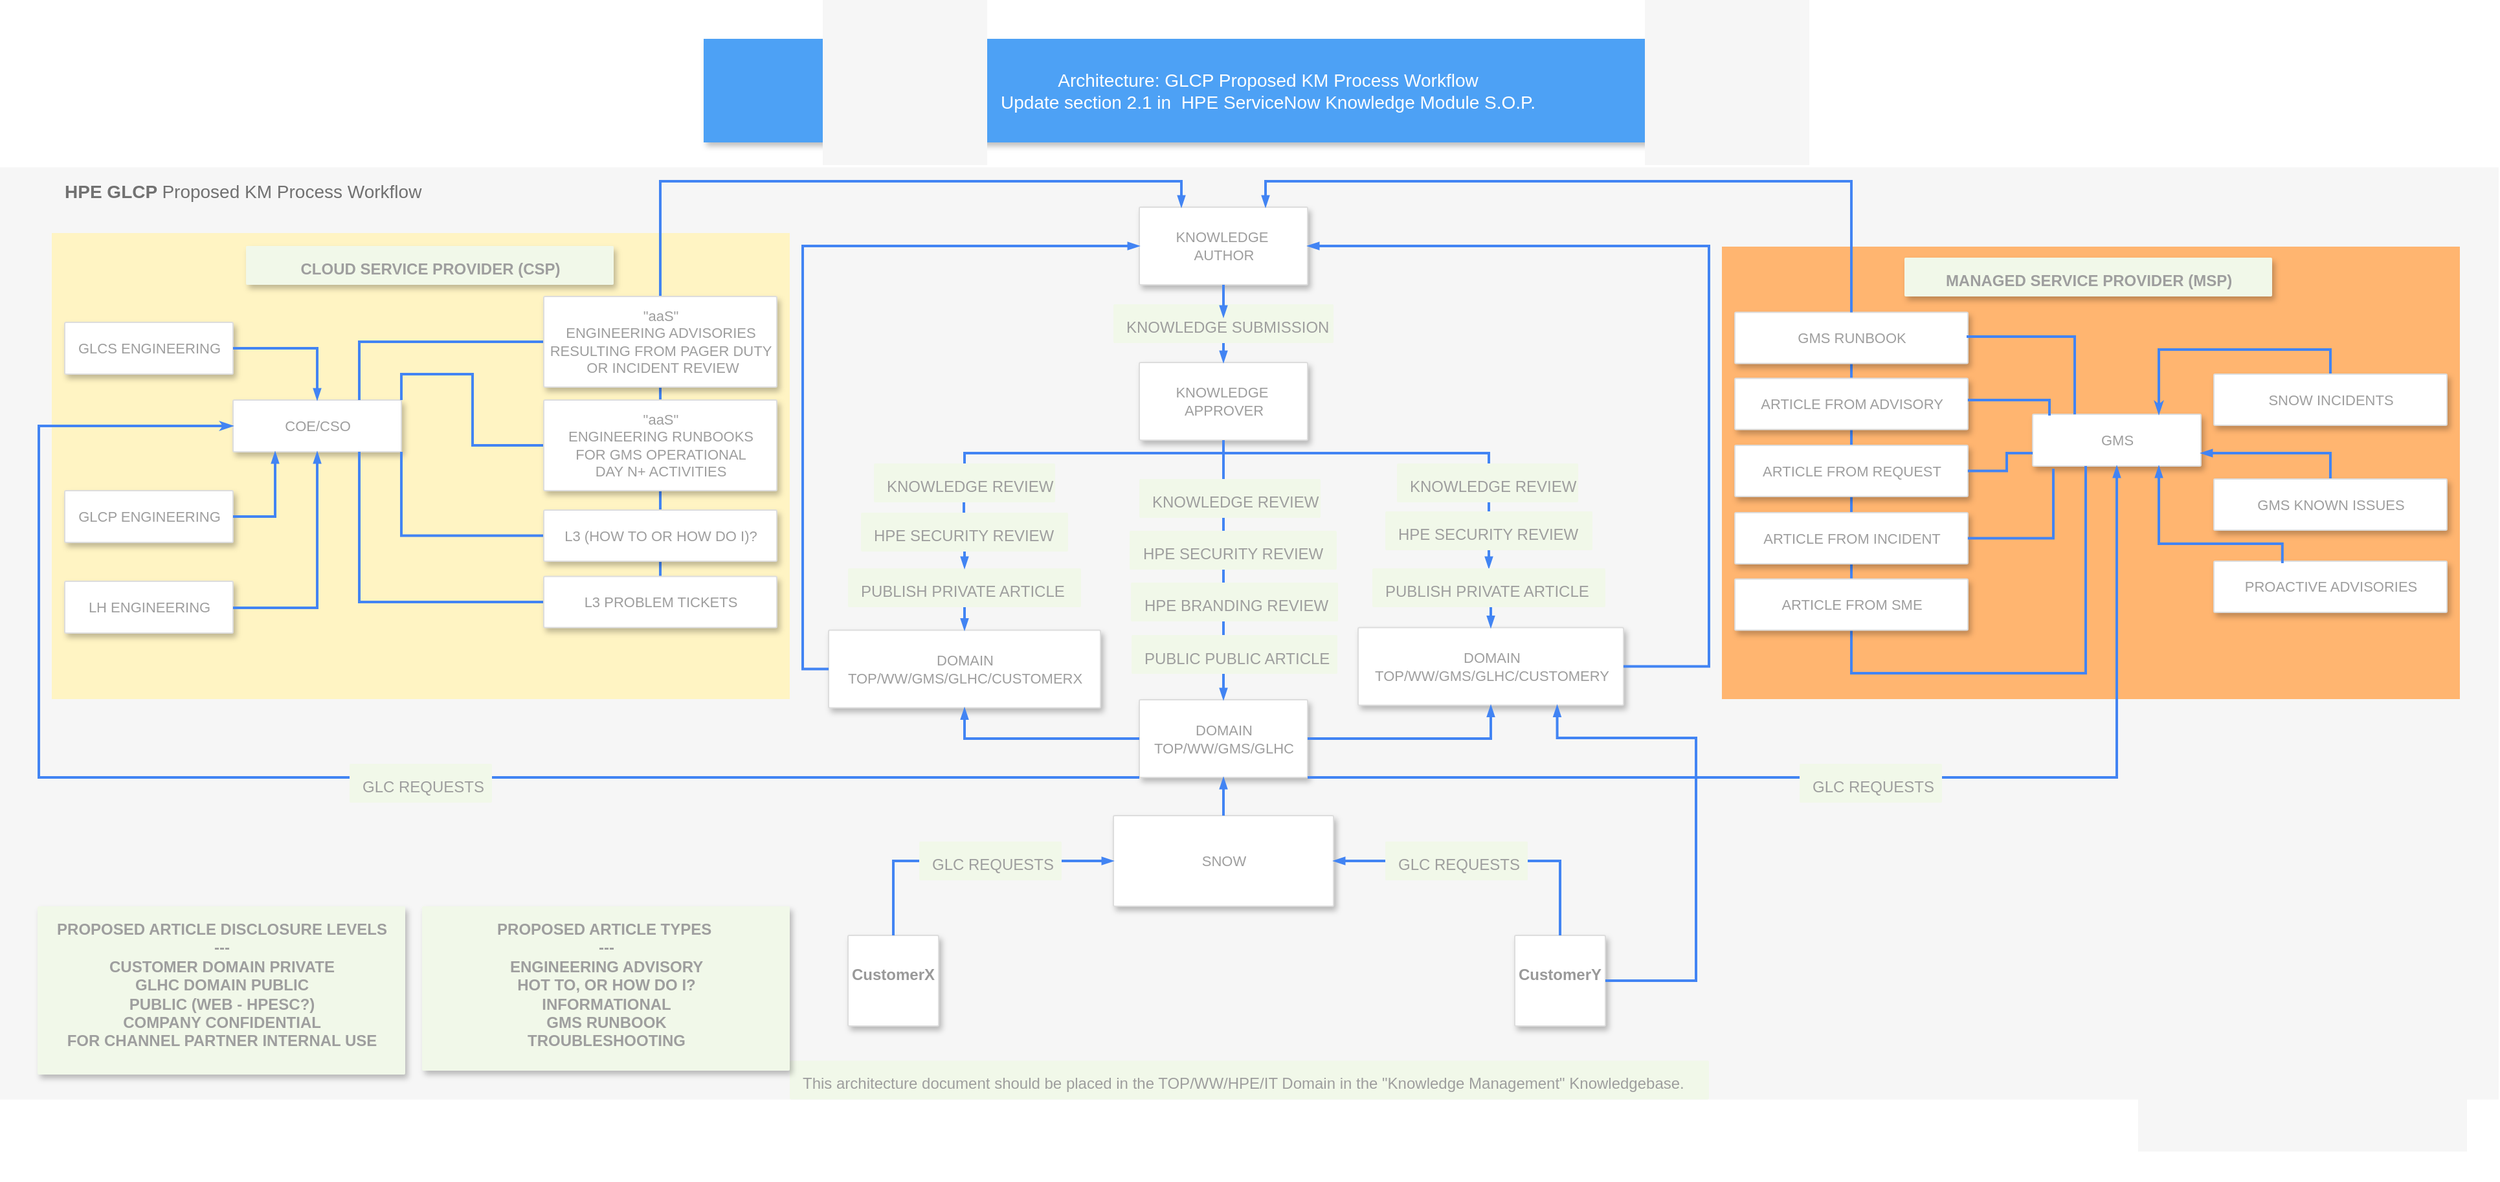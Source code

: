 <mxfile version="16.4.7" type="github">
  <diagram id="f106602c-feb2-e66a-4537-3a34d633f6aa" name="Page-1">
    <mxGraphModel dx="1612" dy="762" grid="1" gridSize="10" guides="1" tooltips="1" connect="1" arrows="1" fold="1" page="1" pageScale="1" pageWidth="1169" pageHeight="827" background="none" math="0" shadow="0">
      <root>
        <mxCell id="0" />
        <mxCell id="1" parent="0" />
        <mxCell id="2mOgIgbufrFKnN0tF16E-1032" value="" style="fillColor=#FFFFFF;strokeColor=none;shadow=0;gradientColor=none;fontSize=14;align=left;spacing=10;fontColor=#717171;9E9E9E;verticalAlign=top;spacingTop=-4;fontStyle=0;spacingLeft=40;html=1;" vertex="1" parent="1">
          <mxGeometry x="201" width="1930" height="140" as="geometry" />
        </mxCell>
        <mxCell id="14" value="&lt;b&gt;HPE GLCP &lt;/b&gt;Proposed KM Process Workflow" style="fillColor=#F6F6F6;strokeColor=none;shadow=0;gradientColor=none;fontSize=14;align=left;spacing=10;fontColor=#717171;9E9E9E;verticalAlign=top;spacingTop=-4;fontStyle=0;spacingLeft=40;html=1;" parent="1" vertex="1">
          <mxGeometry x="201" y="129.25" width="1930" height="720" as="geometry" />
        </mxCell>
        <mxCell id="997" value="KNOWLEDGE SUBMISSION" style="rounded=1;absoluteArcSize=1;arcSize=2;html=1;strokeColor=none;gradientColor=none;shadow=0;dashed=0;fontSize=12;fontColor=#9E9E9E;align=left;verticalAlign=top;spacing=10;spacingTop=-4;fillColor=#F1F8E9;" parent="1" vertex="1">
          <mxGeometry x="1061" y="235" width="170" height="30" as="geometry" />
        </mxCell>
        <mxCell id="818" value="Architecture: GLCP Proposed KM Process Workflow &lt;br&gt;Update section 2.1 in&amp;nbsp;&amp;nbsp;HPE ServiceNow Knowledge Module S.O.P." style="fillColor=#4DA1F5;strokeColor=none;shadow=1;gradientColor=none;fontSize=14;align=center;spacingLeft=50;fontColor=#ffffff;html=1;" parent="1" vertex="1">
          <mxGeometry x="744.5" y="30" width="820" height="80" as="geometry" />
        </mxCell>
        <mxCell id="985" value="CustomerX&lt;br&gt;&lt;br&gt;&lt;br&gt;" style="strokeColor=#dddddd;fillColor=#ffffff;shadow=1;strokeWidth=1;rounded=1;absoluteArcSize=1;arcSize=2;labelPosition=center;verticalLabelPosition=middle;align=center;verticalAlign=bottom;spacingLeft=0;fontColor=#999999;fontSize=12;whiteSpace=wrap;spacingBottom=2;html=1;fontStyle=1" parent="1" vertex="1">
          <mxGeometry x="856" y="722.5" width="70" height="70" as="geometry" />
        </mxCell>
        <mxCell id="987" value="CustomerY&lt;br&gt;&lt;br&gt;&lt;br&gt;" style="strokeColor=#dddddd;fillColor=#ffffff;shadow=1;strokeWidth=1;rounded=1;absoluteArcSize=1;arcSize=2;labelPosition=center;verticalLabelPosition=middle;align=center;verticalAlign=bottom;spacingLeft=0;fontColor=#999999;fontSize=12;whiteSpace=wrap;spacingBottom=2;html=1;fontStyle=1" parent="1" vertex="1">
          <mxGeometry x="1371" y="722.5" width="70" height="70" as="geometry" />
        </mxCell>
        <mxCell id="989" value="KNOWLEDGE&amp;nbsp;&lt;br&gt;AUTHOR" style="strokeColor=#dddddd;fillColor=#ffffff;shadow=1;strokeWidth=1;rounded=1;absoluteArcSize=1;arcSize=2;fontSize=11;fontColor=#9E9E9E;align=center;html=1;" parent="1" vertex="1">
          <mxGeometry x="1081" y="160" width="130" height="60" as="geometry" />
        </mxCell>
        <mxCell id="995" value="SNOW" style="strokeColor=#dddddd;fillColor=#ffffff;shadow=1;strokeWidth=1;rounded=1;absoluteArcSize=1;arcSize=2;fontSize=11;fontColor=#9E9E9E;align=center;html=1;" parent="1" vertex="1">
          <mxGeometry x="1061" y="630" width="170" height="70" as="geometry" />
        </mxCell>
        <mxCell id="2mOgIgbufrFKnN0tF16E-1006" style="edgeStyle=orthogonalEdgeStyle;rounded=0;elbow=vertical;html=1;labelBackgroundColor=none;startFill=1;startSize=4;endArrow=blockThin;endFill=1;endSize=4;jettySize=auto;orthogonalLoop=1;strokeColor=#4284F3;strokeWidth=2;fontSize=12;fontColor=#000000;align=left;dashed=0;entryX=0;entryY=0.5;entryDx=0;entryDy=0;exitX=1;exitY=0.5;exitDx=0;exitDy=0;startArrow=none;" edge="1" parent="1" source="2mOgIgbufrFKnN0tF16E-1030" target="995">
          <mxGeometry relative="1" as="geometry">
            <Array as="points" />
            <mxPoint x="901" y="747.5" as="sourcePoint" />
            <mxPoint x="1321" y="452.5" as="targetPoint" />
          </mxGeometry>
        </mxCell>
        <mxCell id="2mOgIgbufrFKnN0tF16E-1009" value="DOMAIN&lt;br&gt;TOP/WW/GMS/GLHC" style="strokeColor=#dddddd;fillColor=#ffffff;shadow=1;strokeWidth=1;rounded=1;absoluteArcSize=1;arcSize=2;fontSize=11;fontColor=#9E9E9E;align=center;html=1;" vertex="1" parent="1">
          <mxGeometry x="1081" y="540.5" width="130" height="60" as="geometry" />
        </mxCell>
        <mxCell id="2mOgIgbufrFKnN0tF16E-1022" value="DOMAIN&lt;br&gt;TOP/WW/GMS/GLHC/CUSTOMERX" style="strokeColor=#dddddd;fillColor=#ffffff;shadow=1;strokeWidth=1;rounded=1;absoluteArcSize=1;arcSize=2;fontSize=11;fontColor=#9E9E9E;align=center;html=1;" vertex="1" parent="1">
          <mxGeometry x="841" y="486.75" width="210" height="60" as="geometry" />
        </mxCell>
        <mxCell id="2mOgIgbufrFKnN0tF16E-1024" value="DOMAIN&lt;br&gt;TOP/WW/GMS/GLHC/CUSTOMERY" style="strokeColor=#dddddd;fillColor=#ffffff;shadow=1;strokeWidth=1;rounded=1;absoluteArcSize=1;arcSize=2;fontSize=11;fontColor=#9E9E9E;align=center;html=1;" vertex="1" parent="1">
          <mxGeometry x="1250" y="484.75" width="205" height="60" as="geometry" />
        </mxCell>
        <mxCell id="2mOgIgbufrFKnN0tF16E-1025" style="edgeStyle=orthogonalEdgeStyle;rounded=0;elbow=vertical;html=1;labelBackgroundColor=none;startFill=1;startSize=4;endArrow=blockThin;endFill=1;endSize=4;jettySize=auto;orthogonalLoop=1;strokeColor=#4284F3;strokeWidth=2;fontSize=12;fontColor=#000000;align=left;dashed=0;exitX=0.5;exitY=0;exitDx=0;exitDy=0;entryX=0.5;entryY=1;entryDx=0;entryDy=0;" edge="1" parent="1" source="995" target="2mOgIgbufrFKnN0tF16E-1009">
          <mxGeometry relative="1" as="geometry">
            <Array as="points" />
            <mxPoint x="801" y="640" as="sourcePoint" />
            <mxPoint x="896" y="585" as="targetPoint" />
          </mxGeometry>
        </mxCell>
        <mxCell id="2mOgIgbufrFKnN0tF16E-1026" style="edgeStyle=orthogonalEdgeStyle;rounded=0;elbow=vertical;html=1;labelBackgroundColor=none;startFill=1;startSize=4;endArrow=blockThin;endFill=1;endSize=4;jettySize=auto;orthogonalLoop=1;strokeColor=#4284F3;strokeWidth=2;fontSize=12;fontColor=#000000;align=left;dashed=0;exitX=0;exitY=0.5;exitDx=0;exitDy=0;entryX=0.5;entryY=1;entryDx=0;entryDy=0;" edge="1" parent="1" source="2mOgIgbufrFKnN0tF16E-1009" target="2mOgIgbufrFKnN0tF16E-1022">
          <mxGeometry relative="1" as="geometry">
            <Array as="points">
              <mxPoint x="946" y="571" />
            </Array>
            <mxPoint x="971" y="590" as="sourcePoint" />
            <mxPoint x="971" y="558" as="targetPoint" />
          </mxGeometry>
        </mxCell>
        <mxCell id="2mOgIgbufrFKnN0tF16E-1028" style="edgeStyle=orthogonalEdgeStyle;rounded=0;elbow=vertical;html=1;labelBackgroundColor=none;startFill=1;startSize=4;endArrow=blockThin;endFill=1;endSize=4;jettySize=auto;orthogonalLoop=1;strokeColor=#4284F3;strokeWidth=2;fontSize=12;fontColor=#000000;align=left;dashed=0;exitX=1;exitY=0.5;exitDx=0;exitDy=0;entryX=0.5;entryY=1;entryDx=0;entryDy=0;" edge="1" parent="1" source="2mOgIgbufrFKnN0tF16E-1009" target="2mOgIgbufrFKnN0tF16E-1024">
          <mxGeometry relative="1" as="geometry">
            <Array as="points">
              <mxPoint x="1353" y="571" />
            </Array>
            <mxPoint x="1326" y="570.5" as="sourcePoint" />
            <mxPoint x="1271" y="530" as="targetPoint" />
          </mxGeometry>
        </mxCell>
        <mxCell id="2mOgIgbufrFKnN0tF16E-1029" value="KNOWLEDGE&amp;nbsp;&lt;br&gt;APPROVER" style="strokeColor=#dddddd;fillColor=#ffffff;shadow=1;strokeWidth=1;rounded=1;absoluteArcSize=1;arcSize=2;fontSize=11;fontColor=#9E9E9E;align=center;html=1;" vertex="1" parent="1">
          <mxGeometry x="1081" y="280" width="130" height="60" as="geometry" />
        </mxCell>
        <mxCell id="2mOgIgbufrFKnN0tF16E-1033" style="edgeStyle=orthogonalEdgeStyle;rounded=0;elbow=vertical;html=1;labelBackgroundColor=none;startFill=1;startSize=4;endArrow=blockThin;endFill=1;endSize=4;jettySize=auto;orthogonalLoop=1;strokeColor=#4284F3;strokeWidth=2;fontSize=12;fontColor=#000000;align=left;dashed=0;entryX=1;entryY=0.5;entryDx=0;entryDy=0;exitX=0;exitY=0.5;exitDx=0;exitDy=0;startArrow=none;" edge="1" parent="1" source="2mOgIgbufrFKnN0tF16E-1050" target="995">
          <mxGeometry relative="1" as="geometry">
            <Array as="points" />
            <mxPoint x="1291" y="693.75" as="sourcePoint" />
            <mxPoint x="1326" y="636.25" as="targetPoint" />
          </mxGeometry>
        </mxCell>
        <mxCell id="2mOgIgbufrFKnN0tF16E-1034" style="edgeStyle=orthogonalEdgeStyle;rounded=0;elbow=vertical;html=1;labelBackgroundColor=none;startFill=1;startSize=4;endArrow=blockThin;endFill=1;endSize=4;jettySize=auto;orthogonalLoop=1;strokeColor=#4284F3;strokeWidth=2;fontSize=12;fontColor=#000000;align=left;dashed=0;exitX=0.5;exitY=1;exitDx=0;exitDy=0;entryX=0.5;entryY=0;entryDx=0;entryDy=0;" edge="1" parent="1" source="2mOgIgbufrFKnN0tF16E-1056" target="2mOgIgbufrFKnN0tF16E-1022">
          <mxGeometry relative="1" as="geometry">
            <Array as="points" />
            <mxPoint x="581" y="472.5" as="sourcePoint" />
            <mxPoint x="581" y="440.5" as="targetPoint" />
          </mxGeometry>
        </mxCell>
        <mxCell id="2mOgIgbufrFKnN0tF16E-1035" style="edgeStyle=orthogonalEdgeStyle;rounded=0;elbow=vertical;html=1;labelBackgroundColor=none;startFill=1;startSize=4;endArrow=blockThin;endFill=1;endSize=4;jettySize=auto;orthogonalLoop=1;strokeColor=#4284F3;strokeWidth=2;fontSize=12;fontColor=#000000;align=left;dashed=0;entryX=0.5;entryY=0;entryDx=0;entryDy=0;" edge="1" parent="1" target="2mOgIgbufrFKnN0tF16E-1009">
          <mxGeometry relative="1" as="geometry">
            <Array as="points">
              <mxPoint x="1146" y="410" />
            </Array>
            <mxPoint x="1146" y="350" as="sourcePoint" />
            <mxPoint x="391" y="770.5" as="targetPoint" />
          </mxGeometry>
        </mxCell>
        <mxCell id="2mOgIgbufrFKnN0tF16E-1036" style="edgeStyle=orthogonalEdgeStyle;rounded=0;elbow=vertical;html=1;labelBackgroundColor=none;startFill=1;startSize=4;endArrow=blockThin;endFill=1;endSize=4;jettySize=auto;orthogonalLoop=1;strokeColor=#4284F3;strokeWidth=2;fontSize=12;fontColor=#000000;align=left;dashed=0;exitX=0;exitY=0.5;exitDx=0;exitDy=0;entryX=0;entryY=0.5;entryDx=0;entryDy=0;" edge="1" parent="1" source="2mOgIgbufrFKnN0tF16E-1022" target="989">
          <mxGeometry relative="1" as="geometry">
            <Array as="points">
              <mxPoint x="821" y="517" />
              <mxPoint x="821" y="190" />
            </Array>
            <mxPoint x="901" y="502" as="sourcePoint" />
            <mxPoint x="901" y="470" as="targetPoint" />
          </mxGeometry>
        </mxCell>
        <mxCell id="2mOgIgbufrFKnN0tF16E-1038" style="edgeStyle=orthogonalEdgeStyle;rounded=0;elbow=vertical;html=1;labelBackgroundColor=none;startFill=1;startSize=4;endArrow=blockThin;endFill=1;endSize=4;jettySize=auto;orthogonalLoop=1;strokeColor=#4284F3;strokeWidth=2;fontSize=12;fontColor=#000000;align=left;dashed=0;exitX=0.5;exitY=1;exitDx=0;exitDy=0;" edge="1" parent="1" source="989">
          <mxGeometry relative="1" as="geometry">
            <Array as="points" />
            <mxPoint x="1411" y="302" as="sourcePoint" />
            <mxPoint x="1146" y="245" as="targetPoint" />
          </mxGeometry>
        </mxCell>
        <mxCell id="2mOgIgbufrFKnN0tF16E-1041" style="edgeStyle=orthogonalEdgeStyle;rounded=0;elbow=vertical;html=1;labelBackgroundColor=none;startFill=1;startSize=4;endArrow=blockThin;endFill=1;endSize=4;jettySize=auto;orthogonalLoop=1;strokeColor=#4284F3;strokeWidth=2;fontSize=12;fontColor=#000000;align=left;dashed=0;exitX=0.5;exitY=1;exitDx=0;exitDy=0;entryX=0.5;entryY=0;entryDx=0;entryDy=0;" edge="1" parent="1" source="997" target="2mOgIgbufrFKnN0tF16E-1029">
          <mxGeometry relative="1" as="geometry">
            <Array as="points" />
            <mxPoint x="1156" y="230" as="sourcePoint" />
            <mxPoint x="1156" y="255" as="targetPoint" />
          </mxGeometry>
        </mxCell>
        <mxCell id="2mOgIgbufrFKnN0tF16E-1030" value="GLC REQUESTS" style="rounded=1;absoluteArcSize=1;arcSize=2;html=1;strokeColor=none;gradientColor=none;shadow=0;dashed=0;fontSize=12;fontColor=#9E9E9E;align=left;verticalAlign=top;spacing=10;spacingTop=-4;fillColor=#F1F8E9;" vertex="1" parent="1">
          <mxGeometry x="911" y="650" width="110" height="30" as="geometry" />
        </mxCell>
        <mxCell id="2mOgIgbufrFKnN0tF16E-1049" value="" style="edgeStyle=orthogonalEdgeStyle;rounded=0;elbow=vertical;html=1;labelBackgroundColor=none;startFill=1;startSize=4;endArrow=none;endFill=1;endSize=4;jettySize=auto;orthogonalLoop=1;strokeColor=#4284F3;strokeWidth=2;fontSize=12;fontColor=#000000;align=left;dashed=0;entryX=0;entryY=0.5;entryDx=0;entryDy=0;exitX=0.5;exitY=0;exitDx=0;exitDy=0;" edge="1" parent="1" source="985" target="2mOgIgbufrFKnN0tF16E-1030">
          <mxGeometry relative="1" as="geometry">
            <Array as="points" />
            <mxPoint x="876" y="722.5" as="sourcePoint" />
            <mxPoint x="1061" y="665" as="targetPoint" />
          </mxGeometry>
        </mxCell>
        <mxCell id="2mOgIgbufrFKnN0tF16E-1050" value="GLC REQUESTS" style="rounded=1;absoluteArcSize=1;arcSize=2;html=1;strokeColor=none;gradientColor=none;shadow=0;dashed=0;fontSize=12;fontColor=#9E9E9E;align=left;verticalAlign=top;spacing=10;spacingTop=-4;fillColor=#F1F8E9;" vertex="1" parent="1">
          <mxGeometry x="1271" y="650" width="110" height="30" as="geometry" />
        </mxCell>
        <mxCell id="2mOgIgbufrFKnN0tF16E-1051" value="" style="edgeStyle=orthogonalEdgeStyle;rounded=0;elbow=vertical;html=1;labelBackgroundColor=none;startFill=1;startSize=4;endArrow=none;endFill=1;endSize=4;jettySize=auto;orthogonalLoop=1;strokeColor=#4284F3;strokeWidth=2;fontSize=12;fontColor=#000000;align=left;dashed=0;entryX=1;entryY=0.5;entryDx=0;entryDy=0;exitX=0.5;exitY=0;exitDx=0;exitDy=0;" edge="1" parent="1" source="987" target="2mOgIgbufrFKnN0tF16E-1050">
          <mxGeometry relative="1" as="geometry">
            <Array as="points" />
            <mxPoint x="1426" y="722.5" as="sourcePoint" />
            <mxPoint x="1231" y="665" as="targetPoint" />
          </mxGeometry>
        </mxCell>
        <mxCell id="2mOgIgbufrFKnN0tF16E-1052" style="edgeStyle=orthogonalEdgeStyle;rounded=0;elbow=vertical;html=1;labelBackgroundColor=none;startFill=1;startSize=4;endArrow=blockThin;endFill=1;endSize=4;jettySize=auto;orthogonalLoop=1;strokeColor=#4284F3;strokeWidth=2;fontSize=12;fontColor=#000000;align=left;dashed=0;exitX=1;exitY=0.5;exitDx=0;exitDy=0;entryX=1;entryY=0.5;entryDx=0;entryDy=0;" edge="1" parent="1" source="2mOgIgbufrFKnN0tF16E-1024" target="989">
          <mxGeometry relative="1" as="geometry">
            <Array as="points">
              <mxPoint x="1521" y="515" />
              <mxPoint x="1521" y="190" />
            </Array>
            <mxPoint x="1451" y="510" as="sourcePoint" />
            <mxPoint x="1611" y="200" as="targetPoint" />
          </mxGeometry>
        </mxCell>
        <mxCell id="2mOgIgbufrFKnN0tF16E-1055" value="PUBLIC PUBLIC ARTICLE" style="rounded=1;absoluteArcSize=1;arcSize=2;html=1;strokeColor=none;gradientColor=none;shadow=0;dashed=0;fontSize=12;fontColor=#9E9E9E;align=left;verticalAlign=top;spacing=10;spacingTop=-4;fillColor=#F1F8E9;" vertex="1" parent="1">
          <mxGeometry x="1075" y="490.5" width="159" height="30" as="geometry" />
        </mxCell>
        <mxCell id="2mOgIgbufrFKnN0tF16E-1058" value="HPE BRANDING REVIEW" style="rounded=1;absoluteArcSize=1;arcSize=2;html=1;strokeColor=none;gradientColor=none;shadow=0;dashed=0;fontSize=12;fontColor=#9E9E9E;align=left;verticalAlign=top;spacing=10;spacingTop=-4;fillColor=#F1F8E9;" vertex="1" parent="1">
          <mxGeometry x="1074.5" y="450" width="160" height="30" as="geometry" />
        </mxCell>
        <mxCell id="2mOgIgbufrFKnN0tF16E-1059" value="HPE SECURITY REVIEW" style="rounded=1;absoluteArcSize=1;arcSize=2;html=1;strokeColor=none;gradientColor=none;shadow=0;dashed=0;fontSize=12;fontColor=#9E9E9E;align=left;verticalAlign=top;spacing=10;spacingTop=-4;fillColor=#F1F8E9;" vertex="1" parent="1">
          <mxGeometry x="1073.5" y="410" width="160" height="30" as="geometry" />
        </mxCell>
        <mxCell id="2mOgIgbufrFKnN0tF16E-1092" value="" style="fillColor=#FFF4C3;strokeColor=none;shadow=0;gradientColor=none;fontSize=14;align=left;spacing=10;fontColor=#717171;9E9E9E;verticalAlign=top;spacingTop=-4;fontStyle=0;spacingLeft=40;html=1;" vertex="1" parent="1">
          <mxGeometry x="241" y="180" width="570" height="360" as="geometry" />
        </mxCell>
        <mxCell id="2mOgIgbufrFKnN0tF16E-1065" style="edgeStyle=orthogonalEdgeStyle;rounded=0;elbow=vertical;html=1;labelBackgroundColor=none;startFill=1;startSize=4;endArrow=none;endFill=0;endSize=4;jettySize=auto;orthogonalLoop=1;strokeColor=#4284F3;strokeWidth=2;fontSize=12;fontColor=#000000;align=left;dashed=0;entryX=0.5;entryY=0;entryDx=0;entryDy=0;" edge="1" parent="1">
          <mxGeometry relative="1" as="geometry">
            <Array as="points">
              <mxPoint x="946" y="350" />
              <mxPoint x="946" y="384" />
            </Array>
            <mxPoint x="1151" y="350" as="sourcePoint" />
            <mxPoint x="946" y="356" as="targetPoint" />
          </mxGeometry>
        </mxCell>
        <mxCell id="2mOgIgbufrFKnN0tF16E-1056" value="PUBLISH PRIVATE ARTICLE" style="rounded=1;absoluteArcSize=1;arcSize=2;html=1;strokeColor=none;gradientColor=none;shadow=0;dashed=0;fontSize=12;fontColor=#9E9E9E;align=left;verticalAlign=top;spacing=10;spacingTop=-4;fillColor=#F1F8E9;" vertex="1" parent="1">
          <mxGeometry x="856" y="439" width="180" height="30" as="geometry" />
        </mxCell>
        <mxCell id="2mOgIgbufrFKnN0tF16E-1066" value="KNOWLEDGE REVIEW" style="rounded=1;absoluteArcSize=1;arcSize=2;html=1;strokeColor=none;gradientColor=none;shadow=0;dashed=0;fontSize=12;fontColor=#9E9E9E;align=left;verticalAlign=top;spacing=10;spacingTop=-4;fillColor=#F1F8E9;" vertex="1" parent="1">
          <mxGeometry x="1081" y="370" width="140" height="30" as="geometry" />
        </mxCell>
        <mxCell id="2mOgIgbufrFKnN0tF16E-1068" style="edgeStyle=orthogonalEdgeStyle;rounded=0;elbow=vertical;html=1;labelBackgroundColor=none;startFill=1;startSize=4;endArrow=blockThin;endFill=1;endSize=4;jettySize=auto;orthogonalLoop=1;strokeColor=#4284F3;strokeWidth=2;fontSize=12;fontColor=#000000;align=left;dashed=0;exitX=0.5;exitY=1;exitDx=0;exitDy=0;entryX=0.5;entryY=0;entryDx=0;entryDy=0;" edge="1" parent="1">
          <mxGeometry relative="1" as="geometry">
            <Array as="points">
              <mxPoint x="945.5" y="394" />
              <mxPoint x="945.5" y="394" />
            </Array>
            <mxPoint x="945.5" y="388" as="sourcePoint" />
            <mxPoint x="945.5" y="414" as="targetPoint" />
          </mxGeometry>
        </mxCell>
        <mxCell id="2mOgIgbufrFKnN0tF16E-1053" style="edgeStyle=orthogonalEdgeStyle;rounded=0;elbow=vertical;html=1;labelBackgroundColor=none;startFill=1;startSize=4;endArrow=blockThin;endFill=1;endSize=4;jettySize=auto;orthogonalLoop=1;strokeColor=#4284F3;strokeWidth=2;fontSize=12;fontColor=#000000;align=left;dashed=0;exitX=0.5;exitY=1;exitDx=0;exitDy=0;entryX=0.5;entryY=0;entryDx=0;entryDy=0;" edge="1" parent="1" source="2mOgIgbufrFKnN0tF16E-1029" target="2mOgIgbufrFKnN0tF16E-1067">
          <mxGeometry relative="1" as="geometry">
            <Array as="points">
              <mxPoint x="1146" y="350" />
              <mxPoint x="1351" y="350" />
              <mxPoint x="1351" y="414" />
            </Array>
            <mxPoint x="1441" y="310" as="sourcePoint" />
            <mxPoint x="1421" y="400" as="targetPoint" />
          </mxGeometry>
        </mxCell>
        <mxCell id="2mOgIgbufrFKnN0tF16E-1070" value="KNOWLEDGE REVIEW" style="rounded=1;absoluteArcSize=1;arcSize=2;html=1;strokeColor=none;gradientColor=none;shadow=0;dashed=0;fontSize=12;fontColor=#9E9E9E;align=left;verticalAlign=top;spacing=10;spacingTop=-4;fillColor=#F1F8E9;" vertex="1" parent="1">
          <mxGeometry x="1280" y="358" width="140" height="30" as="geometry" />
        </mxCell>
        <mxCell id="2mOgIgbufrFKnN0tF16E-1072" style="edgeStyle=orthogonalEdgeStyle;rounded=0;elbow=vertical;html=1;labelBackgroundColor=none;startFill=1;startSize=4;endArrow=blockThin;endFill=1;endSize=4;jettySize=auto;orthogonalLoop=1;strokeColor=#4284F3;strokeWidth=2;fontSize=12;fontColor=#000000;align=left;dashed=0;exitX=0.5;exitY=1;exitDx=0;exitDy=0;entryX=0.5;entryY=0;entryDx=0;entryDy=0;" edge="1" parent="1" target="2mOgIgbufrFKnN0tF16E-1024">
          <mxGeometry relative="1" as="geometry">
            <Array as="points" />
            <mxPoint x="1350.5" y="446" as="sourcePoint" />
            <mxPoint x="1350.5" y="470" as="targetPoint" />
          </mxGeometry>
        </mxCell>
        <mxCell id="2mOgIgbufrFKnN0tF16E-1075" value="GLCS ENGINEERING" style="strokeColor=#dddddd;fillColor=#ffffff;shadow=1;strokeWidth=1;rounded=1;absoluteArcSize=1;arcSize=2;fontSize=11;fontColor=#9E9E9E;align=center;html=1;" vertex="1" parent="1">
          <mxGeometry x="251" y="249" width="130" height="40" as="geometry" />
        </mxCell>
        <mxCell id="2mOgIgbufrFKnN0tF16E-1076" value="GLCP ENGINEERING" style="strokeColor=#dddddd;fillColor=#ffffff;shadow=1;strokeWidth=1;rounded=1;absoluteArcSize=1;arcSize=2;fontSize=11;fontColor=#9E9E9E;align=center;html=1;" vertex="1" parent="1">
          <mxGeometry x="251" y="379" width="130" height="40" as="geometry" />
        </mxCell>
        <mxCell id="2mOgIgbufrFKnN0tF16E-1077" value="COE/CSO" style="strokeColor=#dddddd;fillColor=#ffffff;shadow=1;strokeWidth=1;rounded=1;absoluteArcSize=1;arcSize=2;fontSize=11;fontColor=#9E9E9E;align=center;html=1;" vertex="1" parent="1">
          <mxGeometry x="381" y="309" width="130" height="40" as="geometry" />
        </mxCell>
        <mxCell id="2mOgIgbufrFKnN0tF16E-1079" style="edgeStyle=orthogonalEdgeStyle;rounded=0;elbow=vertical;html=1;labelBackgroundColor=none;startFill=1;startSize=4;endArrow=blockThin;endFill=1;endSize=4;jettySize=auto;orthogonalLoop=1;strokeColor=#4284F3;strokeWidth=2;fontSize=12;fontColor=#000000;align=left;dashed=0;exitX=1;exitY=0.5;exitDx=0;exitDy=0;entryX=0.25;entryY=1;entryDx=0;entryDy=0;" edge="1" parent="1" source="2mOgIgbufrFKnN0tF16E-1076" target="2mOgIgbufrFKnN0tF16E-1077">
          <mxGeometry relative="1" as="geometry">
            <Array as="points">
              <mxPoint x="414" y="399" />
            </Array>
            <mxPoint x="508.5" y="529.5" as="sourcePoint" />
            <mxPoint x="321" y="489" as="targetPoint" />
          </mxGeometry>
        </mxCell>
        <mxCell id="2mOgIgbufrFKnN0tF16E-1080" style="edgeStyle=orthogonalEdgeStyle;rounded=0;elbow=vertical;html=1;labelBackgroundColor=none;startFill=1;startSize=4;endArrow=blockThin;endFill=1;endSize=4;jettySize=auto;orthogonalLoop=1;strokeColor=#4284F3;strokeWidth=2;fontSize=12;fontColor=#000000;align=left;dashed=0;exitX=1;exitY=0.5;exitDx=0;exitDy=0;entryX=0.5;entryY=0;entryDx=0;entryDy=0;" edge="1" parent="1" target="2mOgIgbufrFKnN0tF16E-1077">
          <mxGeometry relative="1" as="geometry">
            <Array as="points">
              <mxPoint x="446" y="269" />
            </Array>
            <mxPoint x="381" y="269" as="sourcePoint" />
            <mxPoint x="446" y="239" as="targetPoint" />
          </mxGeometry>
        </mxCell>
        <mxCell id="2mOgIgbufrFKnN0tF16E-1081" value="LH ENGINEERING" style="strokeColor=#dddddd;fillColor=#ffffff;shadow=1;strokeWidth=1;rounded=1;absoluteArcSize=1;arcSize=2;fontSize=11;fontColor=#9E9E9E;align=center;html=1;" vertex="1" parent="1">
          <mxGeometry x="251" y="449" width="130" height="40" as="geometry" />
        </mxCell>
        <mxCell id="2mOgIgbufrFKnN0tF16E-1082" style="edgeStyle=orthogonalEdgeStyle;rounded=0;elbow=vertical;html=1;labelBackgroundColor=none;startFill=1;startSize=4;endArrow=blockThin;endFill=1;endSize=4;jettySize=auto;orthogonalLoop=1;strokeColor=#4284F3;strokeWidth=2;fontSize=12;fontColor=#000000;align=left;dashed=0;exitX=1;exitY=0.5;exitDx=0;exitDy=0;entryX=0.5;entryY=1;entryDx=0;entryDy=0;" edge="1" parent="1" target="2mOgIgbufrFKnN0tF16E-1077">
          <mxGeometry relative="1" as="geometry">
            <Array as="points">
              <mxPoint x="446" y="470" />
            </Array>
            <mxPoint x="381" y="469.5" as="sourcePoint" />
            <mxPoint x="446" y="419.5" as="targetPoint" />
          </mxGeometry>
        </mxCell>
        <mxCell id="2mOgIgbufrFKnN0tF16E-1083" value="" style="edgeStyle=orthogonalEdgeStyle;rounded=0;elbow=vertical;html=1;labelBackgroundColor=none;startFill=1;startSize=4;endArrow=none;endFill=0;endSize=4;jettySize=auto;orthogonalLoop=1;strokeColor=#4284F3;strokeWidth=2;fontSize=12;fontColor=#000000;align=left;dashed=0;exitX=0.75;exitY=0;exitDx=0;exitDy=0;entryX=0;entryY=0.5;entryDx=0;entryDy=0;" edge="1" parent="1" source="2mOgIgbufrFKnN0tF16E-1077" target="2mOgIgbufrFKnN0tF16E-1043">
          <mxGeometry relative="1" as="geometry">
            <Array as="points" />
            <mxPoint x="381" y="656.5" as="sourcePoint" />
            <mxPoint x="581" y="264" as="targetPoint" />
          </mxGeometry>
        </mxCell>
        <mxCell id="2mOgIgbufrFKnN0tF16E-1086" value="" style="edgeStyle=orthogonalEdgeStyle;rounded=0;elbow=vertical;html=1;labelBackgroundColor=none;startFill=1;startSize=4;endArrow=none;endFill=0;endSize=4;jettySize=auto;orthogonalLoop=1;strokeColor=#4284F3;strokeWidth=2;fontSize=12;fontColor=#000000;align=left;dashed=0;exitX=1;exitY=0;exitDx=0;exitDy=0;" edge="1" parent="1" source="2mOgIgbufrFKnN0tF16E-1077" target="2mOgIgbufrFKnN0tF16E-1044">
          <mxGeometry relative="1" as="geometry">
            <Array as="points" />
            <mxPoint x="451" y="653.5" as="sourcePoint" />
            <mxPoint x="593.5" y="608.5" as="targetPoint" />
          </mxGeometry>
        </mxCell>
        <mxCell id="2mOgIgbufrFKnN0tF16E-1088" value="" style="edgeStyle=orthogonalEdgeStyle;rounded=0;elbow=vertical;html=1;labelBackgroundColor=none;startFill=1;startSize=4;endArrow=none;endFill=0;endSize=4;jettySize=auto;orthogonalLoop=1;strokeColor=#4284F3;strokeWidth=2;fontSize=12;fontColor=#000000;align=left;dashed=0;exitX=1;exitY=1;exitDx=0;exitDy=0;entryX=0;entryY=0.5;entryDx=0;entryDy=0;" edge="1" parent="1" source="2mOgIgbufrFKnN0tF16E-1077" target="2mOgIgbufrFKnN0tF16E-1046">
          <mxGeometry relative="1" as="geometry">
            <Array as="points">
              <mxPoint x="511" y="414" />
            </Array>
            <mxPoint x="501" y="403" as="sourcePoint" />
            <mxPoint x="611" y="503" as="targetPoint" />
          </mxGeometry>
        </mxCell>
        <mxCell id="2mOgIgbufrFKnN0tF16E-1089" value="" style="edgeStyle=orthogonalEdgeStyle;rounded=0;elbow=vertical;html=1;labelBackgroundColor=none;startFill=1;startSize=4;endArrow=none;endFill=0;endSize=4;jettySize=auto;orthogonalLoop=1;strokeColor=#4284F3;strokeWidth=2;fontSize=12;fontColor=#000000;align=left;dashed=0;exitX=0.75;exitY=1;exitDx=0;exitDy=0;entryX=0;entryY=0.5;entryDx=0;entryDy=0;" edge="1" parent="1" source="2mOgIgbufrFKnN0tF16E-1077" target="2mOgIgbufrFKnN0tF16E-1060">
          <mxGeometry relative="1" as="geometry">
            <Array as="points">
              <mxPoint x="479" y="465" />
            </Array>
            <mxPoint x="491" y="419" as="sourcePoint" />
            <mxPoint x="581" y="470" as="targetPoint" />
          </mxGeometry>
        </mxCell>
        <mxCell id="2mOgIgbufrFKnN0tF16E-1085" style="edgeStyle=orthogonalEdgeStyle;rounded=0;elbow=vertical;html=1;labelBackgroundColor=none;startFill=1;startSize=4;endArrow=blockThin;endFill=1;endSize=4;jettySize=auto;orthogonalLoop=1;strokeColor=#4284F3;strokeWidth=2;fontSize=12;fontColor=#000000;align=left;dashed=0;exitX=0.5;exitY=0;exitDx=0;exitDy=0;entryX=0.25;entryY=0;entryDx=0;entryDy=0;" edge="1" parent="1" source="2mOgIgbufrFKnN0tF16E-1060" target="989">
          <mxGeometry relative="1" as="geometry">
            <Array as="points">
              <mxPoint x="711" y="140" />
              <mxPoint x="1114" y="140" />
            </Array>
            <mxPoint x="311" y="700" as="sourcePoint" />
            <mxPoint x="1081" y="170" as="targetPoint" />
          </mxGeometry>
        </mxCell>
        <mxCell id="2mOgIgbufrFKnN0tF16E-1043" value="&quot;aaS&quot;&lt;br&gt;ENGINEERING ADVISORIES&lt;br&gt;RESULTING FROM PAGER DUTY&lt;br&gt;&amp;nbsp;OR INCIDENT REVIEW" style="strokeColor=#dddddd;fillColor=#ffffff;shadow=1;strokeWidth=1;rounded=1;absoluteArcSize=1;arcSize=2;fontSize=11;fontColor=#9E9E9E;align=center;html=1;" vertex="1" parent="1">
          <mxGeometry x="621" y="229" width="180" height="70" as="geometry" />
        </mxCell>
        <mxCell id="2mOgIgbufrFKnN0tF16E-1044" value="&quot;aaS&quot;&lt;br&gt;ENGINEERING RUNBOOKS&lt;br&gt;FOR GMS OPERATIONAL&lt;br&gt;DAY N+ ACTIVITIES" style="strokeColor=#dddddd;fillColor=#ffffff;shadow=1;strokeWidth=1;rounded=1;absoluteArcSize=1;arcSize=2;fontSize=11;fontColor=#9E9E9E;align=center;html=1;" vertex="1" parent="1">
          <mxGeometry x="621" y="309" width="180" height="70" as="geometry" />
        </mxCell>
        <mxCell id="2mOgIgbufrFKnN0tF16E-1046" value="L3 (HOW TO OR HOW DO I)?" style="strokeColor=#dddddd;fillColor=#ffffff;shadow=1;strokeWidth=1;rounded=1;absoluteArcSize=1;arcSize=2;fontSize=11;fontColor=#9E9E9E;align=center;html=1;" vertex="1" parent="1">
          <mxGeometry x="621" y="394" width="180" height="39.5" as="geometry" />
        </mxCell>
        <mxCell id="2mOgIgbufrFKnN0tF16E-1060" value="L3 PROBLEM TICKETS" style="strokeColor=#dddddd;fillColor=#ffffff;shadow=1;strokeWidth=1;rounded=1;absoluteArcSize=1;arcSize=2;fontSize=11;fontColor=#9E9E9E;align=center;html=1;" vertex="1" parent="1">
          <mxGeometry x="621" y="445.25" width="180" height="39.5" as="geometry" />
        </mxCell>
        <mxCell id="2mOgIgbufrFKnN0tF16E-1095" value="" style="fillColor=#FFB570;strokeColor=none;shadow=0;gradientColor=none;fontSize=14;align=left;spacing=10;fontColor=#717171;9E9E9E;verticalAlign=top;spacingTop=-4;fontStyle=0;spacingLeft=40;html=1;" vertex="1" parent="1">
          <mxGeometry x="1531" y="190.5" width="570" height="349.5" as="geometry" />
        </mxCell>
        <mxCell id="2mOgIgbufrFKnN0tF16E-1096" value="GMS" style="strokeColor=#dddddd;fillColor=#ffffff;shadow=1;strokeWidth=1;rounded=1;absoluteArcSize=1;arcSize=2;fontSize=11;fontColor=#9E9E9E;align=center;html=1;" vertex="1" parent="1">
          <mxGeometry x="1771" y="320" width="130" height="40" as="geometry" />
        </mxCell>
        <mxCell id="2mOgIgbufrFKnN0tF16E-1097" value="" style="edgeStyle=orthogonalEdgeStyle;rounded=0;elbow=vertical;html=1;labelBackgroundColor=none;startFill=1;startSize=4;endArrow=none;endFill=0;endSize=4;jettySize=auto;orthogonalLoop=1;strokeColor=#4284F3;strokeWidth=2;fontSize=12;fontColor=#000000;align=left;dashed=0;exitX=0.75;exitY=0;exitDx=0;exitDy=0;startArrow=classicThin;" edge="1" parent="1" source="2mOgIgbufrFKnN0tF16E-1096" target="2mOgIgbufrFKnN0tF16E-1098">
          <mxGeometry relative="1" as="geometry">
            <Array as="points">
              <mxPoint x="1869" y="270" />
              <mxPoint x="2001" y="270" />
            </Array>
            <mxPoint x="1778.5" y="-13" as="sourcePoint" />
            <mxPoint x="1921" y="177" as="targetPoint" />
          </mxGeometry>
        </mxCell>
        <mxCell id="2mOgIgbufrFKnN0tF16E-1098" value="SNOW INCIDENTS" style="strokeColor=#dddddd;fillColor=#ffffff;shadow=1;strokeWidth=1;rounded=1;absoluteArcSize=1;arcSize=2;fontSize=11;fontColor=#9E9E9E;align=center;html=1;" vertex="1" parent="1">
          <mxGeometry x="1911" y="289" width="180" height="39.5" as="geometry" />
        </mxCell>
        <mxCell id="2mOgIgbufrFKnN0tF16E-1099" style="edgeStyle=orthogonalEdgeStyle;rounded=0;elbow=vertical;html=1;labelBackgroundColor=none;startFill=1;startSize=4;endArrow=blockThin;endFill=1;endSize=4;jettySize=auto;orthogonalLoop=1;strokeColor=#4284F3;strokeWidth=2;fontSize=12;fontColor=#000000;align=left;dashed=0;exitX=0.5;exitY=0;exitDx=0;exitDy=0;entryX=1;entryY=0.75;entryDx=0;entryDy=0;" edge="1" parent="1" source="2mOgIgbufrFKnN0tF16E-1110" target="2mOgIgbufrFKnN0tF16E-1096">
          <mxGeometry relative="1" as="geometry">
            <Array as="points">
              <mxPoint x="2001" y="350" />
            </Array>
            <mxPoint x="1956" y="300" as="sourcePoint" />
            <mxPoint x="2241" y="320" as="targetPoint" />
          </mxGeometry>
        </mxCell>
        <mxCell id="2mOgIgbufrFKnN0tF16E-1102" value="CLOUD SERVICE PROVIDER (CSP)" style="rounded=1;absoluteArcSize=1;arcSize=2;html=1;strokeColor=none;gradientColor=none;shadow=1;dashed=0;fontSize=12;fontColor=#9E9E9E;align=center;verticalAlign=top;spacing=10;spacingTop=-4;fillColor=#F1F8E9;fontStyle=1" vertex="1" parent="1">
          <mxGeometry x="391" y="190" width="284" height="30" as="geometry" />
        </mxCell>
        <mxCell id="2mOgIgbufrFKnN0tF16E-1104" style="edgeStyle=orthogonalEdgeStyle;rounded=0;elbow=vertical;html=1;labelBackgroundColor=none;startFill=1;startSize=4;endArrow=blockThin;endFill=1;endSize=4;jettySize=auto;orthogonalLoop=1;strokeColor=#4284F3;strokeWidth=2;fontSize=12;fontColor=#000000;align=left;dashed=0;entryX=0.5;entryY=1;entryDx=0;entryDy=0;exitX=1;exitY=1;exitDx=0;exitDy=0;" edge="1" parent="1" source="2mOgIgbufrFKnN0tF16E-1009" target="2mOgIgbufrFKnN0tF16E-1096">
          <mxGeometry relative="1" as="geometry">
            <Array as="points">
              <mxPoint x="1836" y="601" />
            </Array>
            <mxPoint x="1221" y="601" as="sourcePoint" />
            <mxPoint x="1564.5" y="560" as="targetPoint" />
          </mxGeometry>
        </mxCell>
        <mxCell id="2mOgIgbufrFKnN0tF16E-1105" value="" style="edgeStyle=orthogonalEdgeStyle;rounded=0;elbow=vertical;html=1;labelBackgroundColor=none;startFill=1;startSize=4;endArrow=none;endFill=0;endSize=4;jettySize=auto;orthogonalLoop=1;strokeColor=#4284F3;strokeWidth=2;fontSize=12;fontColor=#000000;align=left;dashed=0;exitX=0;exitY=0.5;exitDx=0;exitDy=0;entryX=0;entryY=1;entryDx=0;entryDy=0;startArrow=classicThin;" edge="1" parent="1" source="2mOgIgbufrFKnN0tF16E-1077" target="2mOgIgbufrFKnN0tF16E-1009">
          <mxGeometry relative="1" as="geometry">
            <Array as="points">
              <mxPoint x="231" y="329" />
              <mxPoint x="231" y="601" />
            </Array>
            <mxPoint x="351" y="550" as="sourcePoint" />
            <mxPoint x="493.5" y="666" as="targetPoint" />
          </mxGeometry>
        </mxCell>
        <mxCell id="2mOgIgbufrFKnN0tF16E-1106" style="edgeStyle=orthogonalEdgeStyle;rounded=0;elbow=vertical;html=1;labelBackgroundColor=none;startFill=1;startSize=4;endArrow=blockThin;endFill=1;endSize=4;jettySize=auto;orthogonalLoop=1;strokeColor=#4284F3;strokeWidth=2;fontSize=12;fontColor=#000000;align=left;dashed=0;entryX=0.75;entryY=1;entryDx=0;entryDy=0;exitX=1;exitY=1;exitDx=0;exitDy=0;" edge="1" parent="1" target="2mOgIgbufrFKnN0tF16E-1024">
          <mxGeometry relative="1" as="geometry">
            <Array as="points">
              <mxPoint x="1511" y="758" />
              <mxPoint x="1511" y="570" />
              <mxPoint x="1403" y="570" />
            </Array>
            <mxPoint x="1441" y="757.5" as="sourcePoint" />
            <mxPoint x="1836" y="394" as="targetPoint" />
          </mxGeometry>
        </mxCell>
        <mxCell id="2mOgIgbufrFKnN0tF16E-1067" value="PUBLISH PRIVATE ARTICLE" style="rounded=1;absoluteArcSize=1;arcSize=2;html=1;strokeColor=none;gradientColor=none;shadow=0;dashed=0;fontSize=12;fontColor=#9E9E9E;align=left;verticalAlign=top;spacing=10;spacingTop=-4;fillColor=#F1F8E9;" vertex="1" parent="1">
          <mxGeometry x="1261" y="439" width="180" height="30" as="geometry" />
        </mxCell>
        <mxCell id="2mOgIgbufrFKnN0tF16E-1109" value="This architecture document should be placed in the TOP/WW/HPE/IT Domain in the &quot;Knowledge Management&quot; Knowledgebase.&amp;nbsp;" style="rounded=1;absoluteArcSize=1;arcSize=2;html=1;strokeColor=none;gradientColor=none;shadow=0;dashed=0;fontSize=12;fontColor=#9E9E9E;align=left;verticalAlign=top;spacing=10;spacingTop=-4;fillColor=#F1F8E9;" vertex="1" parent="1">
          <mxGeometry x="811" y="819.25" width="710" height="30" as="geometry" />
        </mxCell>
        <mxCell id="2mOgIgbufrFKnN0tF16E-1110" value="GMS KNOWN ISSUES" style="strokeColor=#dddddd;fillColor=#ffffff;shadow=1;strokeWidth=1;rounded=1;absoluteArcSize=1;arcSize=2;fontSize=11;fontColor=#9E9E9E;align=center;html=1;" vertex="1" parent="1">
          <mxGeometry x="1911" y="370" width="180" height="39.5" as="geometry" />
        </mxCell>
        <mxCell id="2mOgIgbufrFKnN0tF16E-1112" value="MANAGED SERVICE PROVIDER (MSP)" style="rounded=1;absoluteArcSize=1;arcSize=2;html=1;strokeColor=none;gradientColor=none;shadow=1;dashed=0;fontSize=12;fontColor=#9E9E9E;align=center;verticalAlign=top;spacing=10;spacingTop=-4;fillColor=#F1F8E9;fontStyle=1" vertex="1" parent="1">
          <mxGeometry x="1672" y="199" width="284" height="30" as="geometry" />
        </mxCell>
        <mxCell id="2mOgIgbufrFKnN0tF16E-1114" value="GLC REQUESTS" style="rounded=1;absoluteArcSize=1;arcSize=2;html=1;strokeColor=none;gradientColor=none;shadow=0;dashed=0;fontSize=12;fontColor=#9E9E9E;align=left;verticalAlign=top;spacing=10;spacingTop=-4;fillColor=#F1F8E9;" vertex="1" parent="1">
          <mxGeometry x="1271" y="650" width="110" height="30" as="geometry" />
        </mxCell>
        <mxCell id="2mOgIgbufrFKnN0tF16E-1118" value="GLC REQUESTS" style="rounded=1;absoluteArcSize=1;arcSize=2;html=1;strokeColor=none;gradientColor=none;shadow=0;dashed=0;fontSize=12;fontColor=#9E9E9E;align=left;verticalAlign=top;spacing=10;spacingTop=-4;fillColor=#F1F8E9;" vertex="1" parent="1">
          <mxGeometry x="471" y="590" width="110" height="30" as="geometry" />
        </mxCell>
        <mxCell id="2mOgIgbufrFKnN0tF16E-1120" value="GLC REQUESTS" style="rounded=1;absoluteArcSize=1;arcSize=2;html=1;strokeColor=none;gradientColor=none;shadow=0;dashed=0;fontSize=12;fontColor=#9E9E9E;align=left;verticalAlign=top;spacing=10;spacingTop=-4;fillColor=#F1F8E9;" vertex="1" parent="1">
          <mxGeometry x="1591" y="590" width="110" height="30" as="geometry" />
        </mxCell>
        <mxCell id="2mOgIgbufrFKnN0tF16E-1132" style="edgeStyle=orthogonalEdgeStyle;rounded=0;elbow=vertical;html=1;labelBackgroundColor=none;startFill=1;startSize=4;endArrow=none;endFill=0;endSize=4;jettySize=auto;orthogonalLoop=1;strokeColor=#4284F3;strokeWidth=2;fontSize=12;fontColor=#000000;align=left;dashed=0;entryX=0.5;entryY=1;entryDx=0;entryDy=0;" edge="1" parent="1" target="2mOgIgbufrFKnN0tF16E-1127">
          <mxGeometry relative="1" as="geometry">
            <Array as="points">
              <mxPoint x="1812" y="520" />
              <mxPoint x="1631" y="520" />
            </Array>
            <mxPoint x="1812" y="360" as="sourcePoint" />
            <mxPoint x="1781" y="650" as="targetPoint" />
          </mxGeometry>
        </mxCell>
        <mxCell id="2mOgIgbufrFKnN0tF16E-1123" value="ARTICLE FROM INCIDENT" style="strokeColor=#dddddd;fillColor=#ffffff;shadow=1;strokeWidth=1;rounded=1;absoluteArcSize=1;arcSize=2;fontSize=11;fontColor=#9E9E9E;align=center;html=1;" vertex="1" parent="1">
          <mxGeometry x="1541" y="396" width="180" height="39.5" as="geometry" />
        </mxCell>
        <mxCell id="2mOgIgbufrFKnN0tF16E-1124" value="ARTICLE FROM SME" style="strokeColor=#dddddd;fillColor=#ffffff;shadow=1;strokeWidth=1;rounded=1;absoluteArcSize=1;arcSize=2;fontSize=11;fontColor=#9E9E9E;align=center;html=1;" vertex="1" parent="1">
          <mxGeometry x="1541" y="447.25" width="180" height="39.5" as="geometry" />
        </mxCell>
        <mxCell id="2mOgIgbufrFKnN0tF16E-1125" value="PROACTIVE ADVISORIES" style="strokeColor=#dddddd;fillColor=#ffffff;shadow=1;strokeWidth=1;rounded=1;absoluteArcSize=1;arcSize=2;fontSize=11;fontColor=#9E9E9E;align=center;html=1;" vertex="1" parent="1">
          <mxGeometry x="1911" y="433.5" width="180" height="39.5" as="geometry" />
        </mxCell>
        <mxCell id="2mOgIgbufrFKnN0tF16E-1126" style="edgeStyle=orthogonalEdgeStyle;rounded=0;elbow=vertical;html=1;labelBackgroundColor=none;startFill=1;startSize=4;endArrow=blockThin;endFill=1;endSize=4;jettySize=auto;orthogonalLoop=1;strokeColor=#4284F3;strokeWidth=2;fontSize=12;fontColor=#000000;align=left;dashed=0;exitX=0.294;exitY=0.038;exitDx=0;exitDy=0;entryX=0.75;entryY=1;entryDx=0;entryDy=0;exitPerimeter=0;" edge="1" parent="1" source="2mOgIgbufrFKnN0tF16E-1125" target="2mOgIgbufrFKnN0tF16E-1096">
          <mxGeometry relative="1" as="geometry">
            <Array as="points">
              <mxPoint x="1964" y="420" />
              <mxPoint x="1869" y="420" />
            </Array>
            <mxPoint x="2039.5" y="393.5" as="sourcePoint" />
            <mxPoint x="1871" y="425" as="targetPoint" />
          </mxGeometry>
        </mxCell>
        <mxCell id="2mOgIgbufrFKnN0tF16E-1127" value="GMS RUNBOOK" style="strokeColor=#dddddd;fillColor=#ffffff;shadow=1;strokeWidth=1;rounded=1;absoluteArcSize=1;arcSize=2;fontSize=11;fontColor=#9E9E9E;align=center;html=1;" vertex="1" parent="1">
          <mxGeometry x="1541" y="241.25" width="180" height="39.5" as="geometry" />
        </mxCell>
        <mxCell id="2mOgIgbufrFKnN0tF16E-1128" value="ARTICLE FROM ADVISORY" style="strokeColor=#dddddd;fillColor=#ffffff;shadow=1;strokeWidth=1;rounded=1;absoluteArcSize=1;arcSize=2;fontSize=11;fontColor=#9E9E9E;align=center;html=1;" vertex="1" parent="1">
          <mxGeometry x="1541" y="292.25" width="180" height="39.5" as="geometry" />
        </mxCell>
        <mxCell id="2mOgIgbufrFKnN0tF16E-1129" value="ARTICLE FROM REQUEST" style="strokeColor=#dddddd;fillColor=#ffffff;shadow=1;strokeWidth=1;rounded=1;absoluteArcSize=1;arcSize=2;fontSize=11;fontColor=#9E9E9E;align=center;html=1;" vertex="1" parent="1">
          <mxGeometry x="1541" y="344" width="180" height="39.5" as="geometry" />
        </mxCell>
        <mxCell id="2mOgIgbufrFKnN0tF16E-1131" style="edgeStyle=orthogonalEdgeStyle;rounded=0;elbow=vertical;html=1;labelBackgroundColor=none;startFill=1;startSize=4;endArrow=blockThin;endFill=1;endSize=4;jettySize=auto;orthogonalLoop=1;strokeColor=#4284F3;strokeWidth=2;fontSize=12;fontColor=#000000;align=left;dashed=0;exitX=0.5;exitY=0;exitDx=0;exitDy=0;entryX=0.75;entryY=0;entryDx=0;entryDy=0;" edge="1" parent="1" source="2mOgIgbufrFKnN0tF16E-1127" target="989">
          <mxGeometry relative="1" as="geometry">
            <Array as="points">
              <mxPoint x="1631" y="140" />
              <mxPoint x="1179" y="140" />
            </Array>
            <mxPoint x="1985" y="486.75" as="sourcePoint" />
            <mxPoint x="1231" y="170" as="targetPoint" />
          </mxGeometry>
        </mxCell>
        <mxCell id="2mOgIgbufrFKnN0tF16E-1135" value="HPE SECURITY REVIEW" style="rounded=1;absoluteArcSize=1;arcSize=2;html=1;strokeColor=none;gradientColor=none;shadow=0;dashed=0;fontSize=12;fontColor=#9E9E9E;align=left;verticalAlign=top;spacing=10;spacingTop=-4;fillColor=#F1F8E9;" vertex="1" parent="1">
          <mxGeometry x="866" y="396" width="160" height="30" as="geometry" />
        </mxCell>
        <mxCell id="2mOgIgbufrFKnN0tF16E-1136" value="HPE SECURITY REVIEW" style="rounded=1;absoluteArcSize=1;arcSize=2;html=1;strokeColor=none;gradientColor=none;shadow=0;dashed=0;fontSize=12;fontColor=#9E9E9E;align=left;verticalAlign=top;spacing=10;spacingTop=-4;fillColor=#F1F8E9;" vertex="1" parent="1">
          <mxGeometry x="1271" y="395" width="160" height="30" as="geometry" />
        </mxCell>
        <mxCell id="2mOgIgbufrFKnN0tF16E-1137" style="edgeStyle=orthogonalEdgeStyle;rounded=0;elbow=vertical;html=1;labelBackgroundColor=none;startFill=1;startSize=4;endArrow=none;endFill=0;endSize=4;jettySize=auto;orthogonalLoop=1;strokeColor=#4284F3;strokeWidth=2;fontSize=12;fontColor=#000000;align=left;dashed=0;exitX=0.123;exitY=1.05;exitDx=0;exitDy=0;entryX=1;entryY=0.5;entryDx=0;entryDy=0;exitPerimeter=0;" edge="1" parent="1" source="2mOgIgbufrFKnN0tF16E-1096" target="2mOgIgbufrFKnN0tF16E-1123">
          <mxGeometry relative="1" as="geometry">
            <Array as="points">
              <mxPoint x="1787" y="416" />
            </Array>
            <mxPoint x="1821.95" y="376" as="sourcePoint" />
            <mxPoint x="1641" y="290.75" as="targetPoint" />
          </mxGeometry>
        </mxCell>
        <mxCell id="2mOgIgbufrFKnN0tF16E-1138" style="edgeStyle=orthogonalEdgeStyle;rounded=0;elbow=vertical;html=1;labelBackgroundColor=none;startFill=1;startSize=4;endArrow=none;endFill=0;endSize=4;jettySize=auto;orthogonalLoop=1;strokeColor=#4284F3;strokeWidth=2;fontSize=12;fontColor=#000000;align=left;dashed=0;exitX=0;exitY=0.75;exitDx=0;exitDy=0;entryX=1;entryY=0.5;entryDx=0;entryDy=0;" edge="1" parent="1" source="2mOgIgbufrFKnN0tF16E-1096" target="2mOgIgbufrFKnN0tF16E-1129">
          <mxGeometry relative="1" as="geometry">
            <Array as="points">
              <mxPoint x="1751" y="350" />
              <mxPoint x="1751" y="364" />
            </Array>
            <mxPoint x="1806.99" y="238.45" as="sourcePoint" />
            <mxPoint x="1741" y="292.2" as="targetPoint" />
          </mxGeometry>
        </mxCell>
        <mxCell id="2mOgIgbufrFKnN0tF16E-1139" style="edgeStyle=orthogonalEdgeStyle;rounded=0;elbow=vertical;html=1;labelBackgroundColor=none;startFill=1;startSize=4;endArrow=none;endFill=0;endSize=4;jettySize=auto;orthogonalLoop=1;strokeColor=#4284F3;strokeWidth=2;fontSize=12;fontColor=#000000;align=left;dashed=0;exitX=0.25;exitY=0;exitDx=0;exitDy=0;entryX=1;entryY=0.5;entryDx=0;entryDy=0;" edge="1" parent="1" source="2mOgIgbufrFKnN0tF16E-1096" target="2mOgIgbufrFKnN0tF16E-1127">
          <mxGeometry relative="1" as="geometry">
            <Array as="points">
              <mxPoint x="1804" y="260" />
            </Array>
            <mxPoint x="1930.99" y="600.5" as="sourcePoint" />
            <mxPoint x="1865" y="654.25" as="targetPoint" />
          </mxGeometry>
        </mxCell>
        <mxCell id="2mOgIgbufrFKnN0tF16E-1140" style="edgeStyle=orthogonalEdgeStyle;rounded=0;elbow=vertical;html=1;labelBackgroundColor=none;startFill=1;startSize=4;endArrow=none;endFill=0;endSize=4;jettySize=auto;orthogonalLoop=1;strokeColor=#4284F3;strokeWidth=2;fontSize=12;fontColor=#000000;align=left;dashed=0;exitX=0.1;exitY=0.025;exitDx=0;exitDy=0;entryX=1;entryY=0.423;entryDx=0;entryDy=0;exitPerimeter=0;entryPerimeter=0;" edge="1" parent="1" source="2mOgIgbufrFKnN0tF16E-1096" target="2mOgIgbufrFKnN0tF16E-1128">
          <mxGeometry relative="1" as="geometry">
            <Array as="points">
              <mxPoint x="1784" y="309" />
            </Array>
            <mxPoint x="1776" y="295.2" as="sourcePoint" />
            <mxPoint x="1726" y="308.95" as="targetPoint" />
          </mxGeometry>
        </mxCell>
        <mxCell id="2mOgIgbufrFKnN0tF16E-1142" style="edgeStyle=orthogonalEdgeStyle;rounded=0;elbow=vertical;html=1;labelBackgroundColor=none;startFill=1;startSize=4;endArrow=blockThin;endFill=1;endSize=4;jettySize=auto;orthogonalLoop=1;strokeColor=#4284F3;strokeWidth=2;fontSize=12;fontColor=#000000;align=left;dashed=0;exitX=0.5;exitY=1;exitDx=0;exitDy=0;entryX=0.5;entryY=0;entryDx=0;entryDy=0;" edge="1" parent="1" source="2mOgIgbufrFKnN0tF16E-1135" target="2mOgIgbufrFKnN0tF16E-1056">
          <mxGeometry relative="1" as="geometry">
            <Array as="points">
              <mxPoint x="946" y="427" />
            </Array>
            <mxPoint x="966" y="488" as="sourcePoint" />
            <mxPoint x="966" y="506.75" as="targetPoint" />
          </mxGeometry>
        </mxCell>
        <mxCell id="2mOgIgbufrFKnN0tF16E-1143" value="KNOWLEDGE REVIEW" style="rounded=1;absoluteArcSize=1;arcSize=2;html=1;strokeColor=none;gradientColor=none;shadow=0;dashed=0;fontSize=12;fontColor=#9E9E9E;align=left;verticalAlign=top;spacing=10;spacingTop=-4;fillColor=#F1F8E9;" vertex="1" parent="1">
          <mxGeometry x="876" y="358" width="140" height="30" as="geometry" />
        </mxCell>
        <mxCell id="2mOgIgbufrFKnN0tF16E-1144" value="PROPOSED ARTICLE&amp;nbsp;DISCLOSURE LEVELS&lt;br&gt;---&lt;br&gt;CUSTOMER DOMAIN PRIVATE&lt;br&gt;GLHC DOMAIN PUBLIC&lt;br&gt;PUBLIC (WEB - HPESC?)&lt;br&gt;COMPANY CONFIDENTIAL&lt;br&gt;FOR CHANNEL PARTNER INTERNAL USE" style="rounded=1;absoluteArcSize=1;arcSize=2;html=1;strokeColor=none;gradientColor=none;shadow=1;dashed=0;fontSize=12;fontColor=#9E9E9E;align=center;verticalAlign=top;spacing=10;spacingTop=-4;fillColor=#F1F8E9;fontStyle=1" vertex="1" parent="1">
          <mxGeometry x="230" y="700" width="284" height="130" as="geometry" />
        </mxCell>
        <mxCell id="2mOgIgbufrFKnN0tF16E-1145" value="PROPOSED ARTICLE TYPES&amp;nbsp;&lt;br&gt;---&lt;br&gt;ENGINEERING ADVISORY&lt;br&gt;HOT TO, OR HOW DO I?&lt;br&gt;INFORMATIONAL&lt;br&gt;GMS RUNBOOK&lt;br&gt;TROUBLESHOOTING&lt;br&gt;&lt;br&gt;&lt;br&gt;&lt;br&gt;&lt;br&gt;&lt;br&gt;&lt;br&gt;&lt;br&gt;" style="rounded=1;absoluteArcSize=1;arcSize=2;html=1;strokeColor=none;gradientColor=none;shadow=1;dashed=0;fontSize=12;fontColor=#9E9E9E;align=center;verticalAlign=top;spacing=10;spacingTop=-4;fillColor=#F1F8E9;fontStyle=1" vertex="1" parent="1">
          <mxGeometry x="527" y="700" width="284" height="127" as="geometry" />
        </mxCell>
      </root>
    </mxGraphModel>
  </diagram>
</mxfile>
